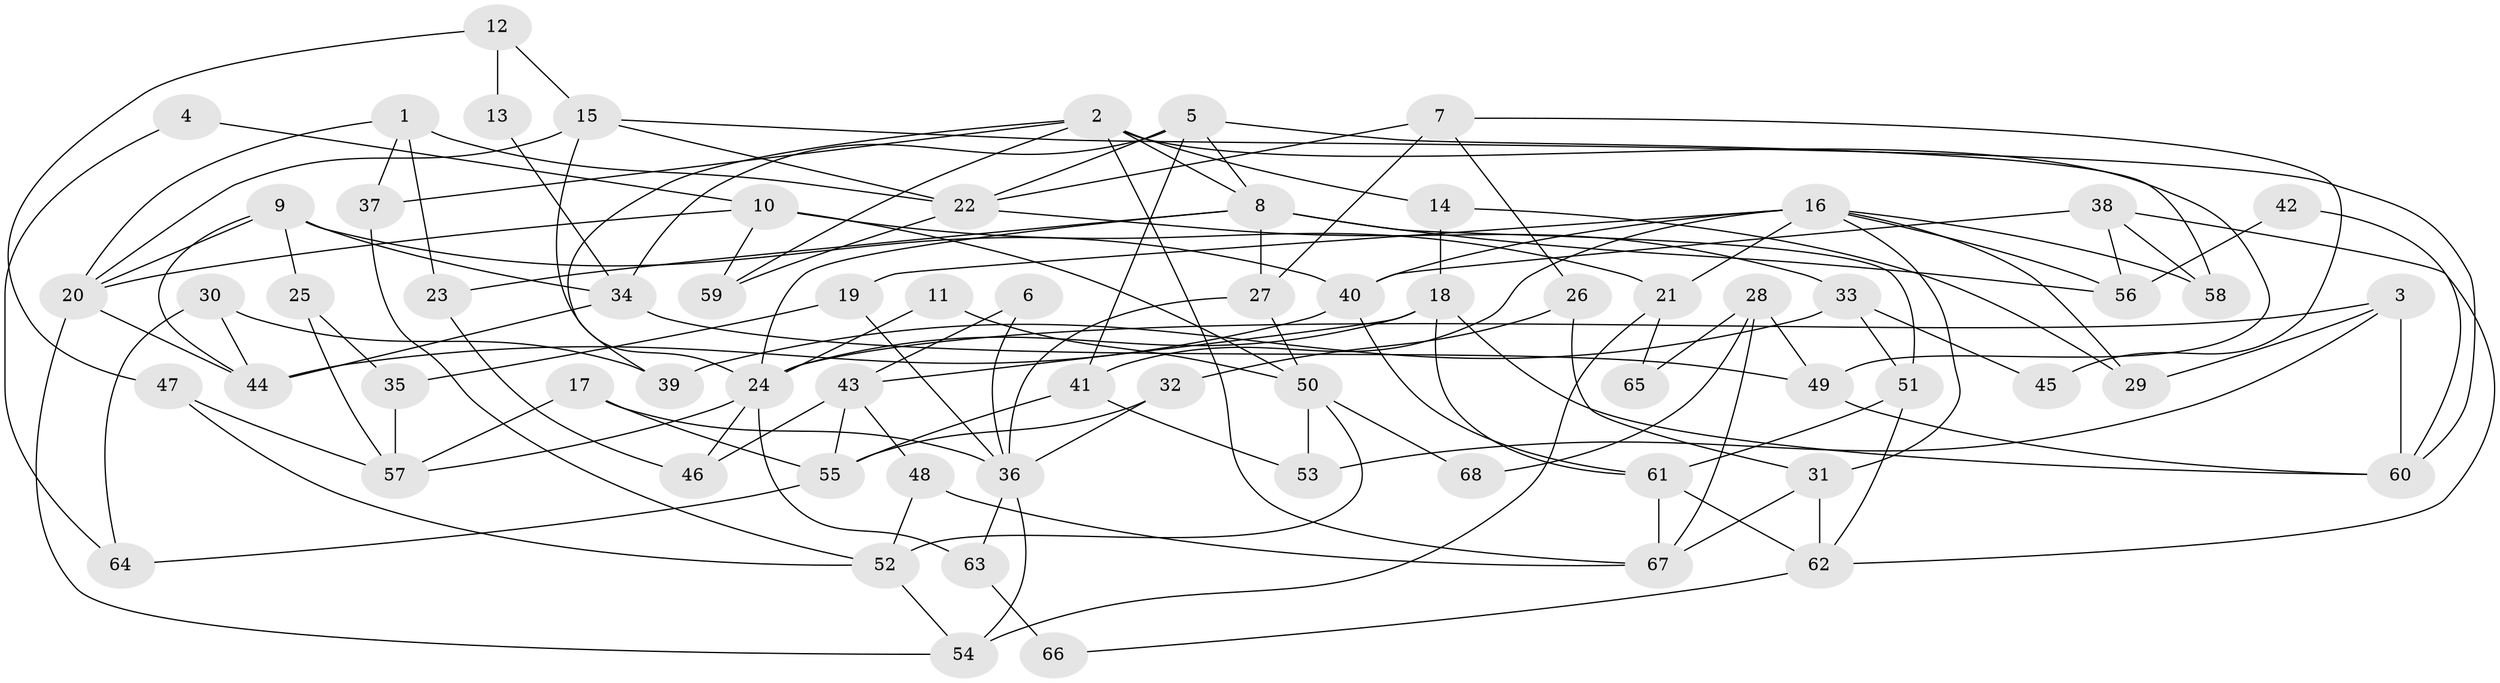 // Generated by graph-tools (version 1.1) at 2025/50/03/09/25 03:50:08]
// undirected, 68 vertices, 136 edges
graph export_dot {
graph [start="1"]
  node [color=gray90,style=filled];
  1;
  2;
  3;
  4;
  5;
  6;
  7;
  8;
  9;
  10;
  11;
  12;
  13;
  14;
  15;
  16;
  17;
  18;
  19;
  20;
  21;
  22;
  23;
  24;
  25;
  26;
  27;
  28;
  29;
  30;
  31;
  32;
  33;
  34;
  35;
  36;
  37;
  38;
  39;
  40;
  41;
  42;
  43;
  44;
  45;
  46;
  47;
  48;
  49;
  50;
  51;
  52;
  53;
  54;
  55;
  56;
  57;
  58;
  59;
  60;
  61;
  62;
  63;
  64;
  65;
  66;
  67;
  68;
  1 -- 22;
  1 -- 20;
  1 -- 23;
  1 -- 37;
  2 -- 49;
  2 -- 67;
  2 -- 8;
  2 -- 14;
  2 -- 37;
  2 -- 39;
  2 -- 59;
  3 -- 53;
  3 -- 24;
  3 -- 29;
  3 -- 60;
  4 -- 64;
  4 -- 10;
  5 -- 41;
  5 -- 8;
  5 -- 22;
  5 -- 34;
  5 -- 58;
  6 -- 43;
  6 -- 36;
  7 -- 27;
  7 -- 22;
  7 -- 26;
  7 -- 45;
  8 -- 24;
  8 -- 23;
  8 -- 27;
  8 -- 51;
  8 -- 56;
  9 -- 34;
  9 -- 20;
  9 -- 25;
  9 -- 40;
  9 -- 44;
  10 -- 21;
  10 -- 20;
  10 -- 50;
  10 -- 59;
  11 -- 24;
  11 -- 50;
  12 -- 47;
  12 -- 15;
  12 -- 13;
  13 -- 34;
  14 -- 18;
  14 -- 29;
  15 -- 60;
  15 -- 22;
  15 -- 20;
  15 -- 24;
  16 -- 29;
  16 -- 58;
  16 -- 19;
  16 -- 21;
  16 -- 31;
  16 -- 40;
  16 -- 41;
  16 -- 56;
  17 -- 36;
  17 -- 57;
  17 -- 55;
  18 -- 24;
  18 -- 61;
  18 -- 43;
  18 -- 60;
  19 -- 36;
  19 -- 35;
  20 -- 44;
  20 -- 54;
  21 -- 54;
  21 -- 65;
  22 -- 59;
  22 -- 33;
  23 -- 46;
  24 -- 46;
  24 -- 57;
  24 -- 63;
  25 -- 57;
  25 -- 35;
  26 -- 31;
  26 -- 32;
  27 -- 50;
  27 -- 36;
  28 -- 49;
  28 -- 67;
  28 -- 65;
  28 -- 68;
  30 -- 39;
  30 -- 44;
  30 -- 64;
  31 -- 62;
  31 -- 67;
  32 -- 36;
  32 -- 55;
  33 -- 51;
  33 -- 39;
  33 -- 45;
  34 -- 44;
  34 -- 49;
  35 -- 57;
  36 -- 54;
  36 -- 63;
  37 -- 52;
  38 -- 40;
  38 -- 56;
  38 -- 58;
  38 -- 62;
  40 -- 44;
  40 -- 61;
  41 -- 55;
  41 -- 53;
  42 -- 60;
  42 -- 56;
  43 -- 55;
  43 -- 46;
  43 -- 48;
  47 -- 57;
  47 -- 52;
  48 -- 67;
  48 -- 52;
  49 -- 60;
  50 -- 52;
  50 -- 53;
  50 -- 68;
  51 -- 62;
  51 -- 61;
  52 -- 54;
  55 -- 64;
  61 -- 62;
  61 -- 67;
  62 -- 66;
  63 -- 66;
}
